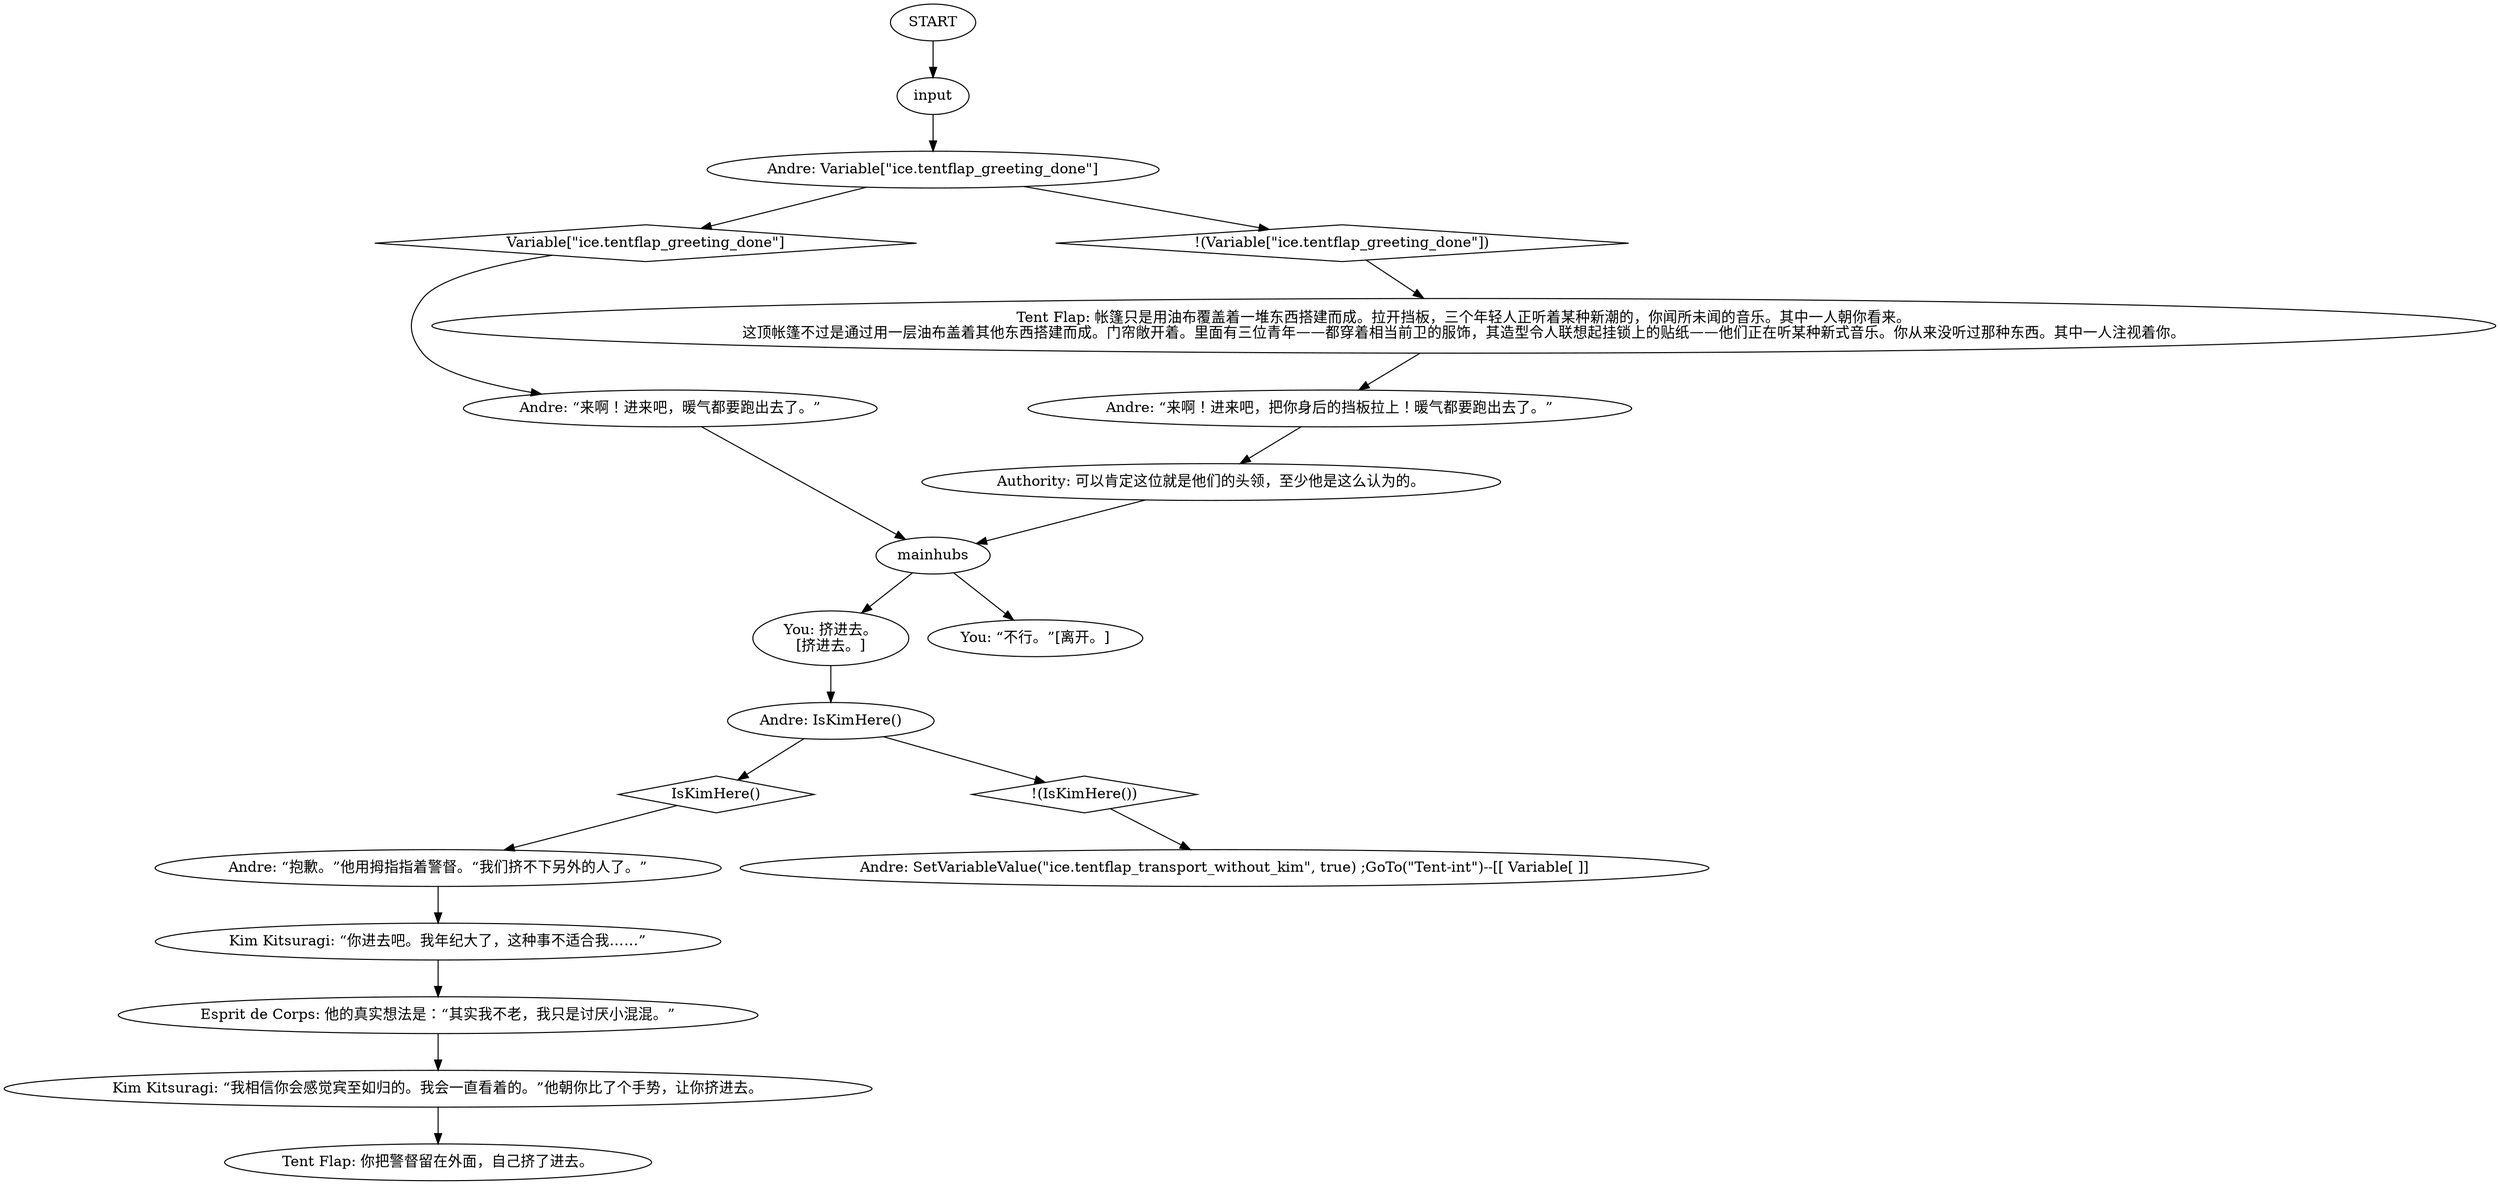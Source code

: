 # ICE / TENT FLAP
# Entering the tent and leaving Kim behind.
# ==================================================
digraph G {
	  0 [label="START"];
	  1 [label="input"];
	  2 [label="Andre: “来啊！进来吧，把你身后的挡板拉上！暖气都要跑出去了。”"];
	  4 [label="Kim Kitsuragi: “你进去吧。我年纪大了，这种事不适合我……”"];
	  5 [label="You: 挤进去。\n[挤进去。]"];
	  6 [label="Andre: “抱歉。”他用拇指指着警督。“我们挤不下另外的人了。”"];
	  7 [label="Tent Flap: 帐篷只是用油布覆盖着一堆东西搭建而成。拉开挡板，三个年轻人正听着某种新潮的，你闻所未闻的音乐。其中一人朝你看来。\n这顶帐篷不过是通过用一层油布盖着其他东西搭建而成。门帘敞开着。里面有三位青年——都穿着相当前卫的服饰，其造型令人联想起挂锁上的贴纸——他们正在听某种新式音乐。你从来没听过那种东西。其中一人注视着你。"];
	  8 [label="Andre: IsKimHere()"];
	  9 [label="IsKimHere()", shape=diamond];
	  10 [label="!(IsKimHere())", shape=diamond];
	  11 [label="mainhubs"];
	  12 [label="You: “不行。”[离开。]"];
	  13 [label="Andre: SetVariableValue(\"ice.tentflap_transport_without_kim\", true) ;GoTo(\"Tent-int\")--[[ Variable[ ]]"];
	  14 [label="Andre: Variable[\"ice.tentflap_greeting_done\"]"];
	  15 [label="Variable[\"ice.tentflap_greeting_done\"]", shape=diamond];
	  16 [label="!(Variable[\"ice.tentflap_greeting_done\"])", shape=diamond];
	  17 [label="Esprit de Corps: 他的真实想法是：“其实我不老，我只是讨厌小混混。”"];
	  18 [label="Tent Flap: 你把警督留在外面，自己挤了进去。"];
	  19 [label="Kim Kitsuragi: “我相信你会感觉宾至如归的。我会一直看着的。”他朝你比了个手势，让你挤进去。"];
	  20 [label="Authority: 可以肯定这位就是他们的头领，至少他是这么认为的。"];
	  21 [label="Andre: “来啊！进来吧，暖气都要跑出去了。”"];
	  0 -> 1
	  1 -> 14
	  2 -> 20
	  4 -> 17
	  5 -> 8
	  6 -> 4
	  7 -> 2
	  8 -> 9
	  8 -> 10
	  9 -> 6
	  10 -> 13
	  11 -> 12
	  11 -> 5
	  14 -> 16
	  14 -> 15
	  15 -> 21
	  16 -> 7
	  17 -> 19
	  19 -> 18
	  20 -> 11
	  21 -> 11
}

